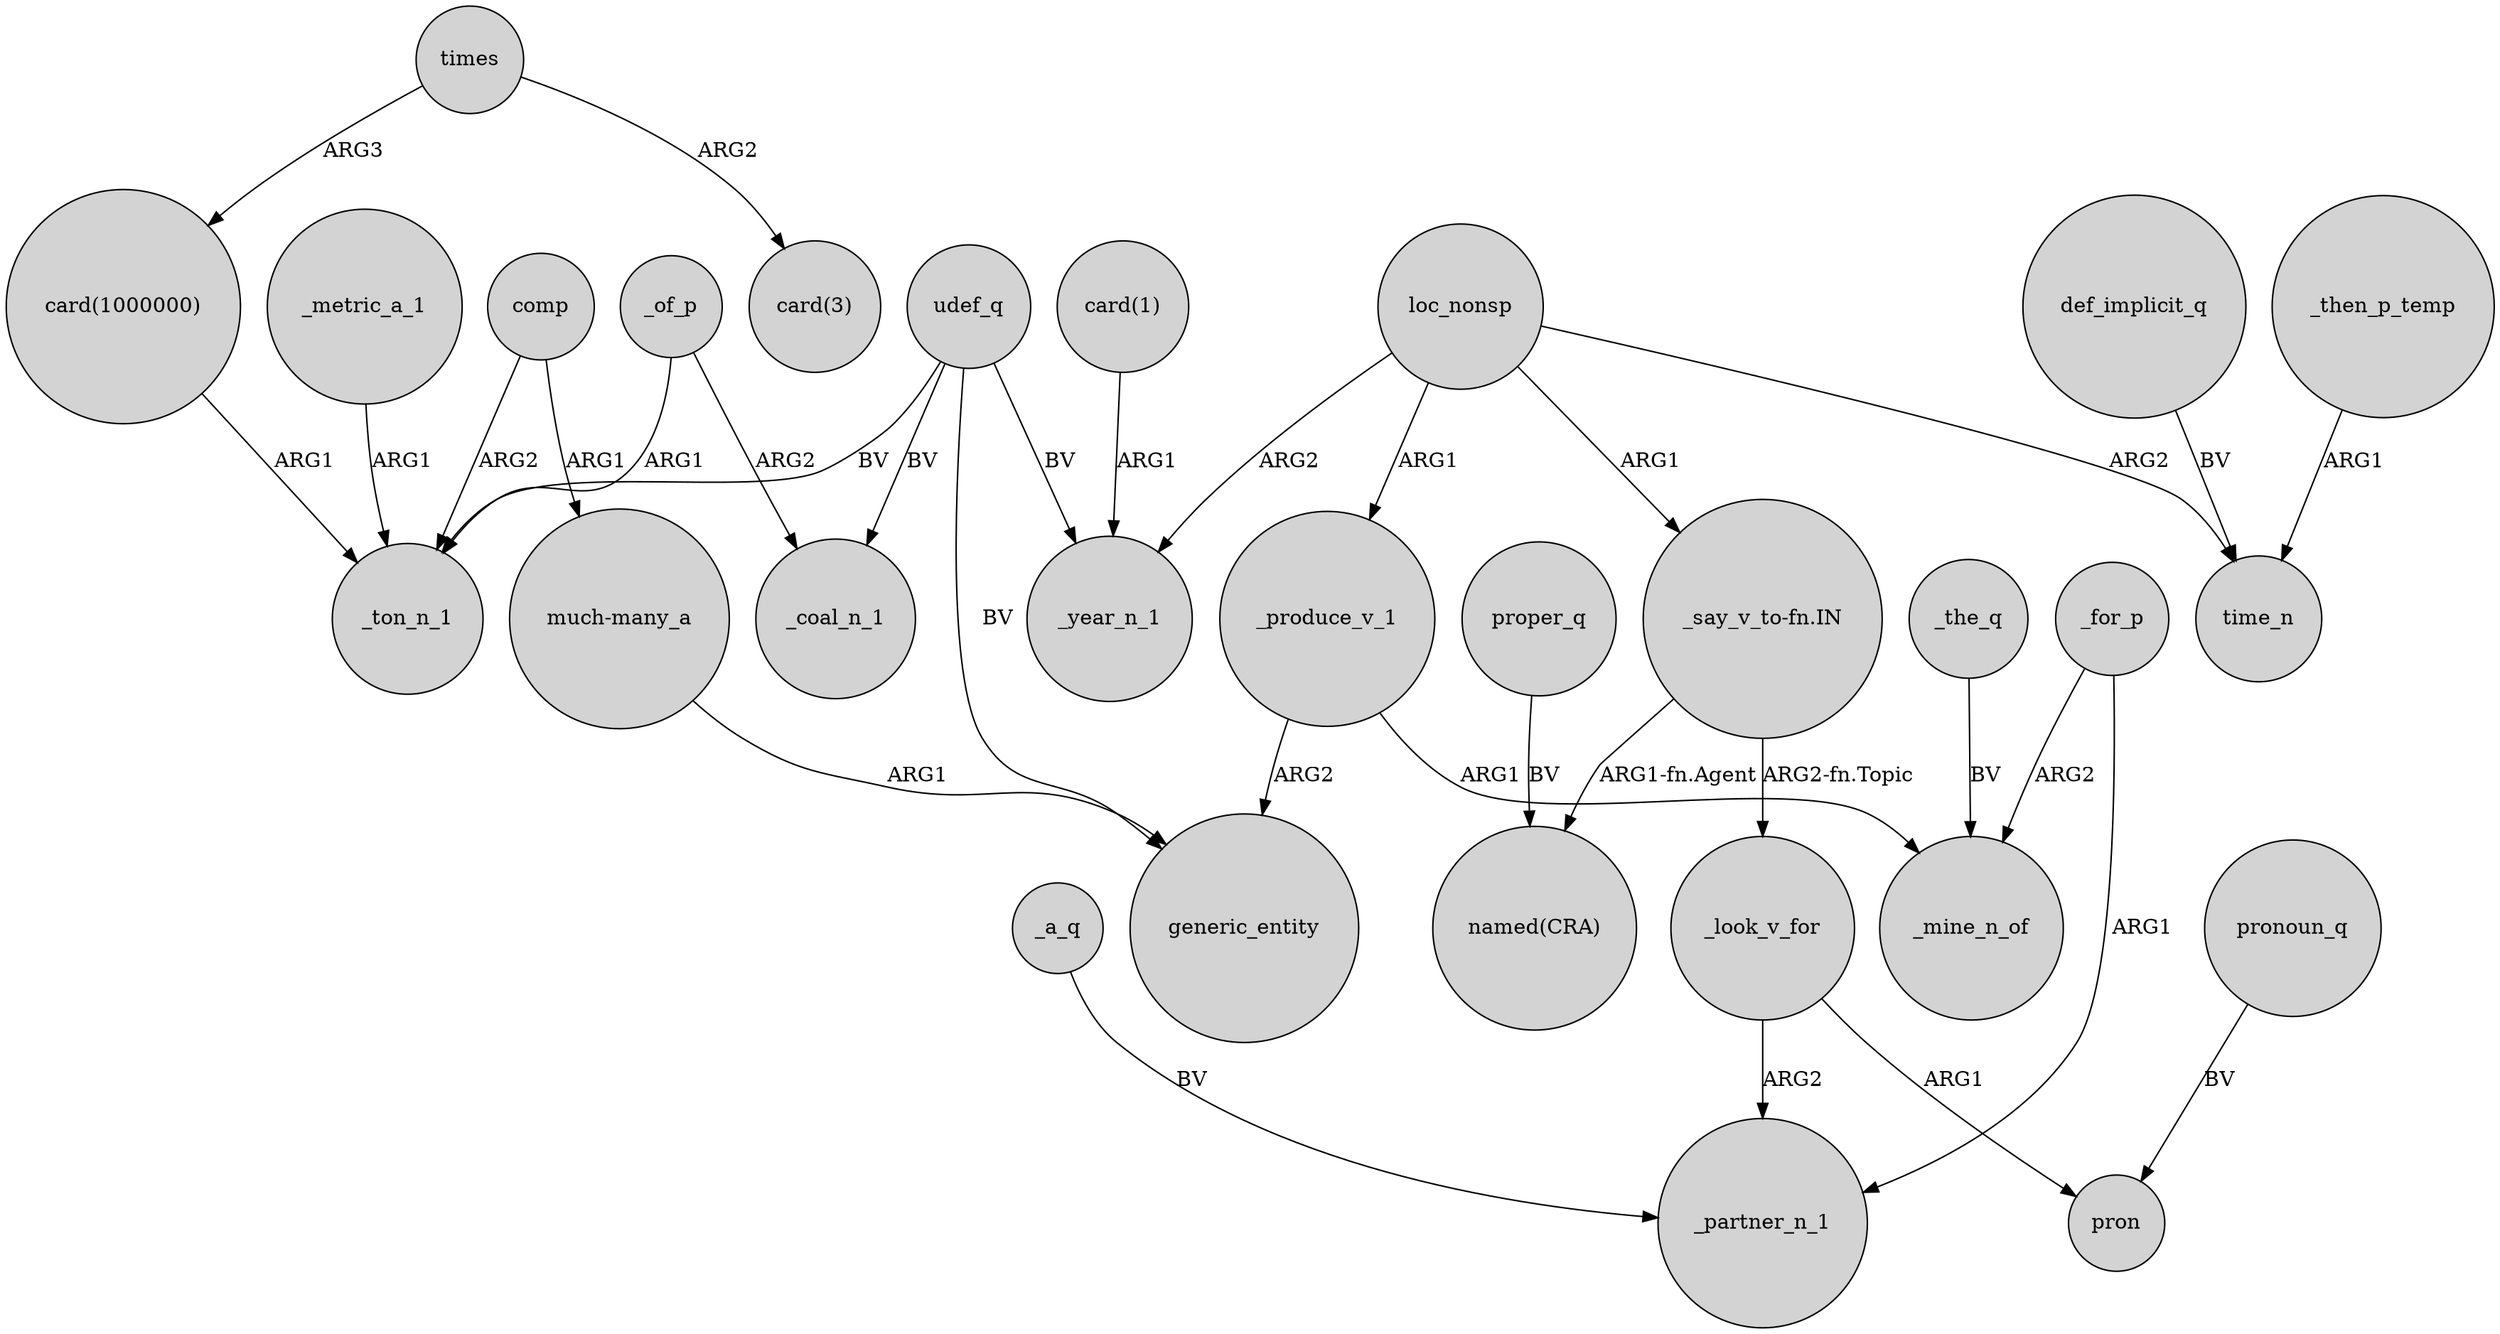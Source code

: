 digraph {
	node [shape=circle style=filled]
	"_say_v_to-fn.IN" -> _look_v_for [label="ARG2-fn.Topic"]
	udef_q -> generic_entity [label=BV]
	"much-many_a" -> generic_entity [label=ARG1]
	_of_p -> _ton_n_1 [label=ARG1]
	_a_q -> _partner_n_1 [label=BV]
	_of_p -> _coal_n_1 [label=ARG2]
	"_say_v_to-fn.IN" -> "named(CRA)" [label="ARG1-fn.Agent"]
	udef_q -> _coal_n_1 [label=BV]
	_then_p_temp -> time_n [label=ARG1]
	loc_nonsp -> time_n [label=ARG2]
	_for_p -> _mine_n_of [label=ARG2]
	pronoun_q -> pron [label=BV]
	_look_v_for -> pron [label=ARG1]
	comp -> "much-many_a" [label=ARG1]
	times -> "card(1000000)" [label=ARG3]
	_produce_v_1 -> _mine_n_of [label=ARG1]
	_the_q -> _mine_n_of [label=BV]
	_produce_v_1 -> generic_entity [label=ARG2]
	loc_nonsp -> "_say_v_to-fn.IN" [label=ARG1]
	_metric_a_1 -> _ton_n_1 [label=ARG1]
	loc_nonsp -> _year_n_1 [label=ARG2]
	_for_p -> _partner_n_1 [label=ARG1]
	proper_q -> "named(CRA)" [label=BV]
	loc_nonsp -> _produce_v_1 [label=ARG1]
	"card(1)" -> _year_n_1 [label=ARG1]
	times -> "card(3)" [label=ARG2]
	udef_q -> _year_n_1 [label=BV]
	comp -> _ton_n_1 [label=ARG2]
	"card(1000000)" -> _ton_n_1 [label=ARG1]
	udef_q -> _ton_n_1 [label=BV]
	def_implicit_q -> time_n [label=BV]
	_look_v_for -> _partner_n_1 [label=ARG2]
}
